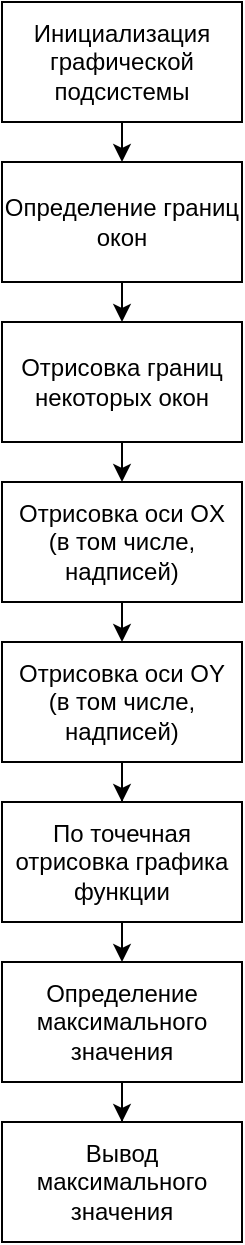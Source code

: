 <mxfile version="12.3.2" type="device" pages="1"><diagram id="sLDgtd-A7dBu7T2Z1WUk" name="Page-1"><mxGraphModel dx="1386" dy="742" grid="1" gridSize="10" guides="1" tooltips="1" connect="1" arrows="1" fold="1" page="1" pageScale="1" pageWidth="850" pageHeight="1100" math="0" shadow="0"><root><mxCell id="0"/><mxCell id="1" parent="0"/><mxCell id="lR3CjglEeYZbBVcIxyTJ-9" style="edgeStyle=orthogonalEdgeStyle;rounded=0;orthogonalLoop=1;jettySize=auto;html=1;exitX=0.5;exitY=1;exitDx=0;exitDy=0;entryX=0.5;entryY=0;entryDx=0;entryDy=0;" edge="1" parent="1" source="lR3CjglEeYZbBVcIxyTJ-1" target="lR3CjglEeYZbBVcIxyTJ-2"><mxGeometry relative="1" as="geometry"/></mxCell><mxCell id="lR3CjglEeYZbBVcIxyTJ-1" value="&lt;div&gt;Инициализация&lt;/div&gt;&lt;div&gt;графической&lt;/div&gt;&lt;div&gt;подсистемы&lt;br&gt;&lt;/div&gt;" style="rounded=0;whiteSpace=wrap;html=1;" vertex="1" parent="1"><mxGeometry x="20" y="20" width="120" height="60" as="geometry"/></mxCell><mxCell id="lR3CjglEeYZbBVcIxyTJ-10" style="edgeStyle=orthogonalEdgeStyle;rounded=0;orthogonalLoop=1;jettySize=auto;html=1;exitX=0.5;exitY=1;exitDx=0;exitDy=0;entryX=0.5;entryY=0;entryDx=0;entryDy=0;" edge="1" parent="1" source="lR3CjglEeYZbBVcIxyTJ-2" target="lR3CjglEeYZbBVcIxyTJ-3"><mxGeometry relative="1" as="geometry"/></mxCell><mxCell id="lR3CjglEeYZbBVcIxyTJ-2" value="Определение границ окон" style="rounded=0;whiteSpace=wrap;html=1;" vertex="1" parent="1"><mxGeometry x="20" y="100" width="120" height="60" as="geometry"/></mxCell><mxCell id="lR3CjglEeYZbBVcIxyTJ-11" style="edgeStyle=orthogonalEdgeStyle;rounded=0;orthogonalLoop=1;jettySize=auto;html=1;exitX=0.5;exitY=1;exitDx=0;exitDy=0;entryX=0.5;entryY=0;entryDx=0;entryDy=0;" edge="1" parent="1" source="lR3CjglEeYZbBVcIxyTJ-3" target="lR3CjglEeYZbBVcIxyTJ-4"><mxGeometry relative="1" as="geometry"/></mxCell><mxCell id="lR3CjglEeYZbBVcIxyTJ-3" value="Отрисовка границ некоторых окон" style="rounded=0;whiteSpace=wrap;html=1;" vertex="1" parent="1"><mxGeometry x="20" y="180" width="120" height="60" as="geometry"/></mxCell><mxCell id="lR3CjglEeYZbBVcIxyTJ-12" style="edgeStyle=orthogonalEdgeStyle;rounded=0;orthogonalLoop=1;jettySize=auto;html=1;exitX=0.5;exitY=1;exitDx=0;exitDy=0;entryX=0.5;entryY=0;entryDx=0;entryDy=0;" edge="1" parent="1" source="lR3CjglEeYZbBVcIxyTJ-4" target="lR3CjglEeYZbBVcIxyTJ-5"><mxGeometry relative="1" as="geometry"/></mxCell><mxCell id="lR3CjglEeYZbBVcIxyTJ-4" value="&lt;div&gt;Отрисовка оси OX&lt;/div&gt;&lt;div&gt;(в том числе, надписей)&lt;/div&gt;" style="rounded=0;whiteSpace=wrap;html=1;" vertex="1" parent="1"><mxGeometry x="20" y="260" width="120" height="60" as="geometry"/></mxCell><mxCell id="lR3CjglEeYZbBVcIxyTJ-13" style="edgeStyle=orthogonalEdgeStyle;rounded=0;orthogonalLoop=1;jettySize=auto;html=1;exitX=0.5;exitY=1;exitDx=0;exitDy=0;" edge="1" parent="1" source="lR3CjglEeYZbBVcIxyTJ-5" target="lR3CjglEeYZbBVcIxyTJ-6"><mxGeometry relative="1" as="geometry"/></mxCell><mxCell id="lR3CjglEeYZbBVcIxyTJ-5" value="&lt;div&gt;Отрисовка оси OY&lt;/div&gt;&lt;div&gt;(в том числе, надписей)&lt;/div&gt;" style="rounded=0;whiteSpace=wrap;html=1;" vertex="1" parent="1"><mxGeometry x="20" y="340" width="120" height="60" as="geometry"/></mxCell><mxCell id="lR3CjglEeYZbBVcIxyTJ-14" style="edgeStyle=orthogonalEdgeStyle;rounded=0;orthogonalLoop=1;jettySize=auto;html=1;exitX=0.5;exitY=1;exitDx=0;exitDy=0;entryX=0.5;entryY=0;entryDx=0;entryDy=0;" edge="1" parent="1" source="lR3CjglEeYZbBVcIxyTJ-6" target="lR3CjglEeYZbBVcIxyTJ-7"><mxGeometry relative="1" as="geometry"/></mxCell><mxCell id="lR3CjglEeYZbBVcIxyTJ-6" value="&lt;div&gt;По точечная отрисовка графика функции&lt;/div&gt;" style="rounded=0;whiteSpace=wrap;html=1;" vertex="1" parent="1"><mxGeometry x="20" y="420" width="120" height="60" as="geometry"/></mxCell><mxCell id="lR3CjglEeYZbBVcIxyTJ-15" style="edgeStyle=orthogonalEdgeStyle;rounded=0;orthogonalLoop=1;jettySize=auto;html=1;exitX=0.5;exitY=1;exitDx=0;exitDy=0;" edge="1" parent="1" source="lR3CjglEeYZbBVcIxyTJ-7" target="lR3CjglEeYZbBVcIxyTJ-8"><mxGeometry relative="1" as="geometry"/></mxCell><mxCell id="lR3CjglEeYZbBVcIxyTJ-7" value="&lt;div&gt;Определение максимального значения&lt;/div&gt;" style="rounded=0;whiteSpace=wrap;html=1;" vertex="1" parent="1"><mxGeometry x="20" y="500" width="120" height="60" as="geometry"/></mxCell><mxCell id="lR3CjglEeYZbBVcIxyTJ-8" value="&lt;div&gt;Вывод максимального значения&lt;/div&gt;" style="rounded=0;whiteSpace=wrap;html=1;" vertex="1" parent="1"><mxGeometry x="20" y="580" width="120" height="60" as="geometry"/></mxCell></root></mxGraphModel></diagram></mxfile>